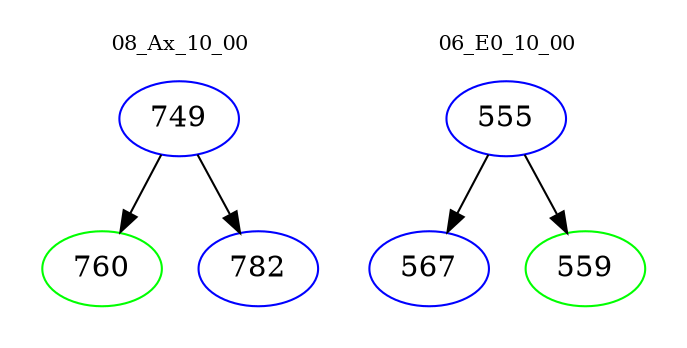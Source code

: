 digraph{
subgraph cluster_0 {
color = white
label = "08_Ax_10_00";
fontsize=10;
T0_749 [label="749", color="blue"]
T0_749 -> T0_760 [color="black"]
T0_760 [label="760", color="green"]
T0_749 -> T0_782 [color="black"]
T0_782 [label="782", color="blue"]
}
subgraph cluster_1 {
color = white
label = "06_E0_10_00";
fontsize=10;
T1_555 [label="555", color="blue"]
T1_555 -> T1_567 [color="black"]
T1_567 [label="567", color="blue"]
T1_555 -> T1_559 [color="black"]
T1_559 [label="559", color="green"]
}
}
